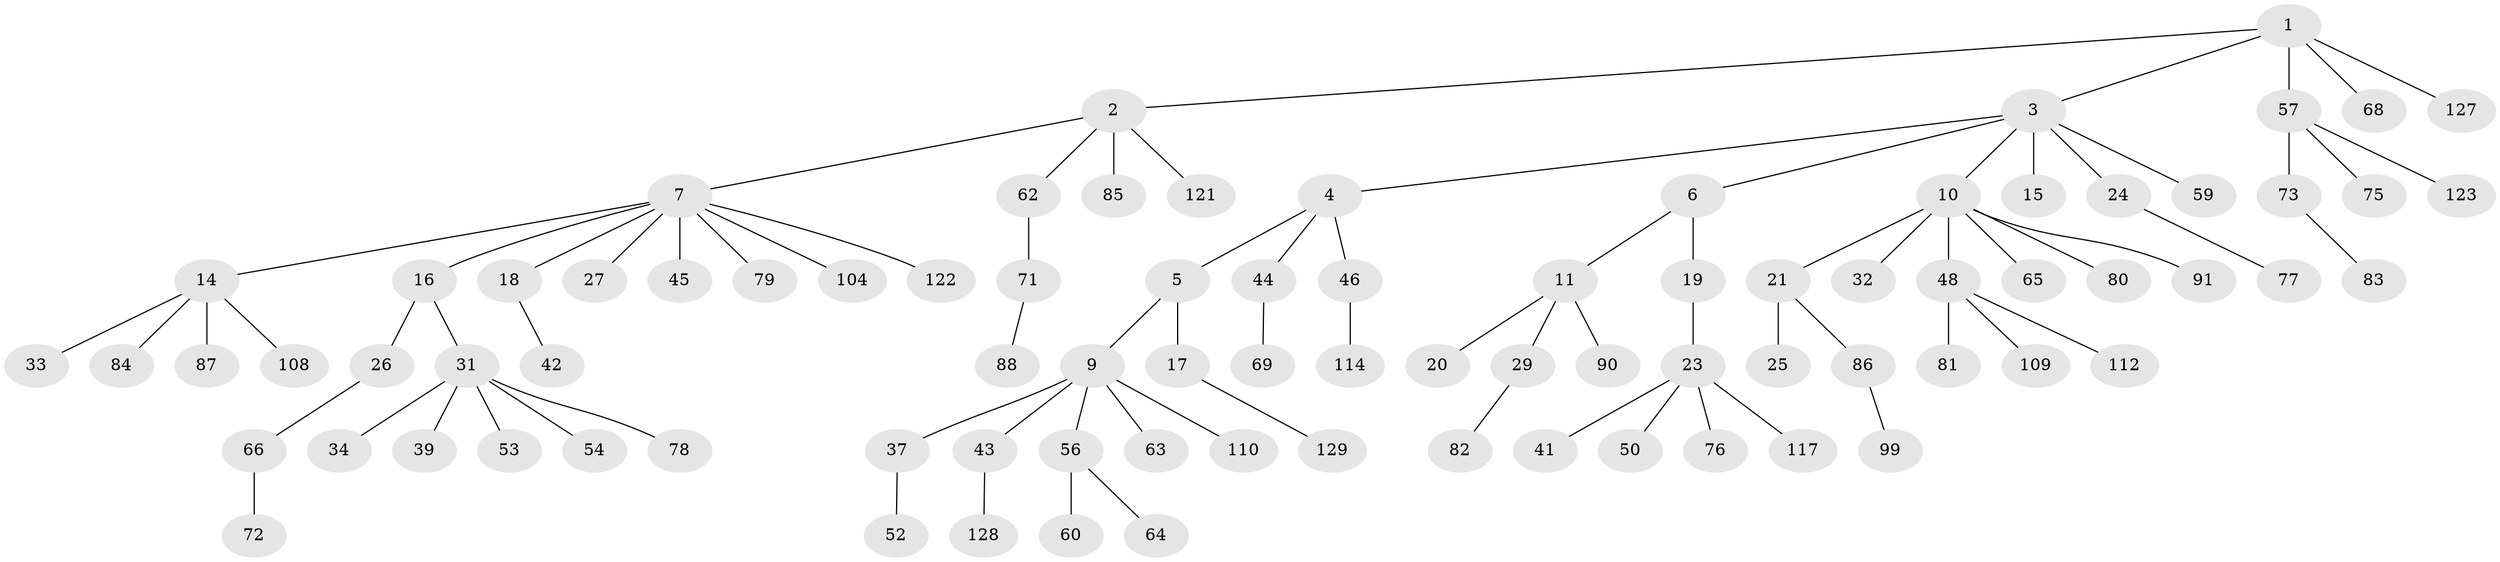 // Generated by graph-tools (version 1.1) at 2025/52/02/27/25 19:52:10]
// undirected, 85 vertices, 84 edges
graph export_dot {
graph [start="1"]
  node [color=gray90,style=filled];
  1 [super="+22"];
  2 [super="+70"];
  3 [super="+8"];
  4 [super="+13"];
  5 [super="+12"];
  6 [super="+47"];
  7 [super="+38"];
  9 [super="+120"];
  10 [super="+40"];
  11 [super="+28"];
  14 [super="+74"];
  15;
  16;
  17 [super="+119"];
  18;
  19 [super="+58"];
  20 [super="+97"];
  21 [super="+95"];
  23 [super="+55"];
  24 [super="+30"];
  25;
  26;
  27;
  29 [super="+36"];
  31 [super="+35"];
  32 [super="+93"];
  33 [super="+51"];
  34;
  37;
  39;
  41;
  42 [super="+103"];
  43;
  44 [super="+124"];
  45;
  46 [super="+118"];
  48 [super="+49"];
  50;
  52 [super="+107"];
  53 [super="+106"];
  54;
  56 [super="+102"];
  57 [super="+61"];
  59 [super="+67"];
  60;
  62;
  63;
  64 [super="+105"];
  65 [super="+94"];
  66;
  68;
  69;
  71 [super="+96"];
  72;
  73;
  75 [super="+113"];
  76;
  77;
  78 [super="+98"];
  79 [super="+89"];
  80;
  81;
  82 [super="+100"];
  83 [super="+101"];
  84 [super="+125"];
  85 [super="+115"];
  86;
  87;
  88;
  90;
  91 [super="+92"];
  99;
  104 [super="+126"];
  108 [super="+116"];
  109;
  110 [super="+111"];
  112;
  114;
  117;
  121;
  122;
  123;
  127;
  128;
  129;
  1 -- 2;
  1 -- 3;
  1 -- 127;
  1 -- 68;
  1 -- 57;
  2 -- 7;
  2 -- 62;
  2 -- 121;
  2 -- 85;
  3 -- 4;
  3 -- 6;
  3 -- 24;
  3 -- 10;
  3 -- 59;
  3 -- 15;
  4 -- 5;
  4 -- 44;
  4 -- 46;
  5 -- 9;
  5 -- 17;
  6 -- 11;
  6 -- 19;
  7 -- 14;
  7 -- 16;
  7 -- 18;
  7 -- 27;
  7 -- 79;
  7 -- 104;
  7 -- 122;
  7 -- 45;
  9 -- 37;
  9 -- 43;
  9 -- 56;
  9 -- 63;
  9 -- 110;
  10 -- 21;
  10 -- 32;
  10 -- 48;
  10 -- 91;
  10 -- 80;
  10 -- 65;
  11 -- 20;
  11 -- 29;
  11 -- 90;
  14 -- 33;
  14 -- 84;
  14 -- 87;
  14 -- 108;
  16 -- 26;
  16 -- 31;
  17 -- 129;
  18 -- 42;
  19 -- 23;
  21 -- 25;
  21 -- 86;
  23 -- 41;
  23 -- 50;
  23 -- 76;
  23 -- 117;
  24 -- 77;
  26 -- 66;
  29 -- 82;
  31 -- 34;
  31 -- 39;
  31 -- 53;
  31 -- 54;
  31 -- 78;
  37 -- 52;
  43 -- 128;
  44 -- 69;
  46 -- 114;
  48 -- 81;
  48 -- 112;
  48 -- 109;
  56 -- 60;
  56 -- 64;
  57 -- 75;
  57 -- 123;
  57 -- 73;
  62 -- 71;
  66 -- 72;
  71 -- 88;
  73 -- 83;
  86 -- 99;
}
